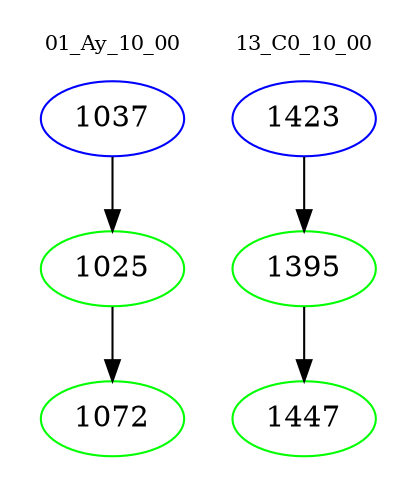 digraph{
subgraph cluster_0 {
color = white
label = "01_Ay_10_00";
fontsize=10;
T0_1037 [label="1037", color="blue"]
T0_1037 -> T0_1025 [color="black"]
T0_1025 [label="1025", color="green"]
T0_1025 -> T0_1072 [color="black"]
T0_1072 [label="1072", color="green"]
}
subgraph cluster_1 {
color = white
label = "13_C0_10_00";
fontsize=10;
T1_1423 [label="1423", color="blue"]
T1_1423 -> T1_1395 [color="black"]
T1_1395 [label="1395", color="green"]
T1_1395 -> T1_1447 [color="black"]
T1_1447 [label="1447", color="green"]
}
}
